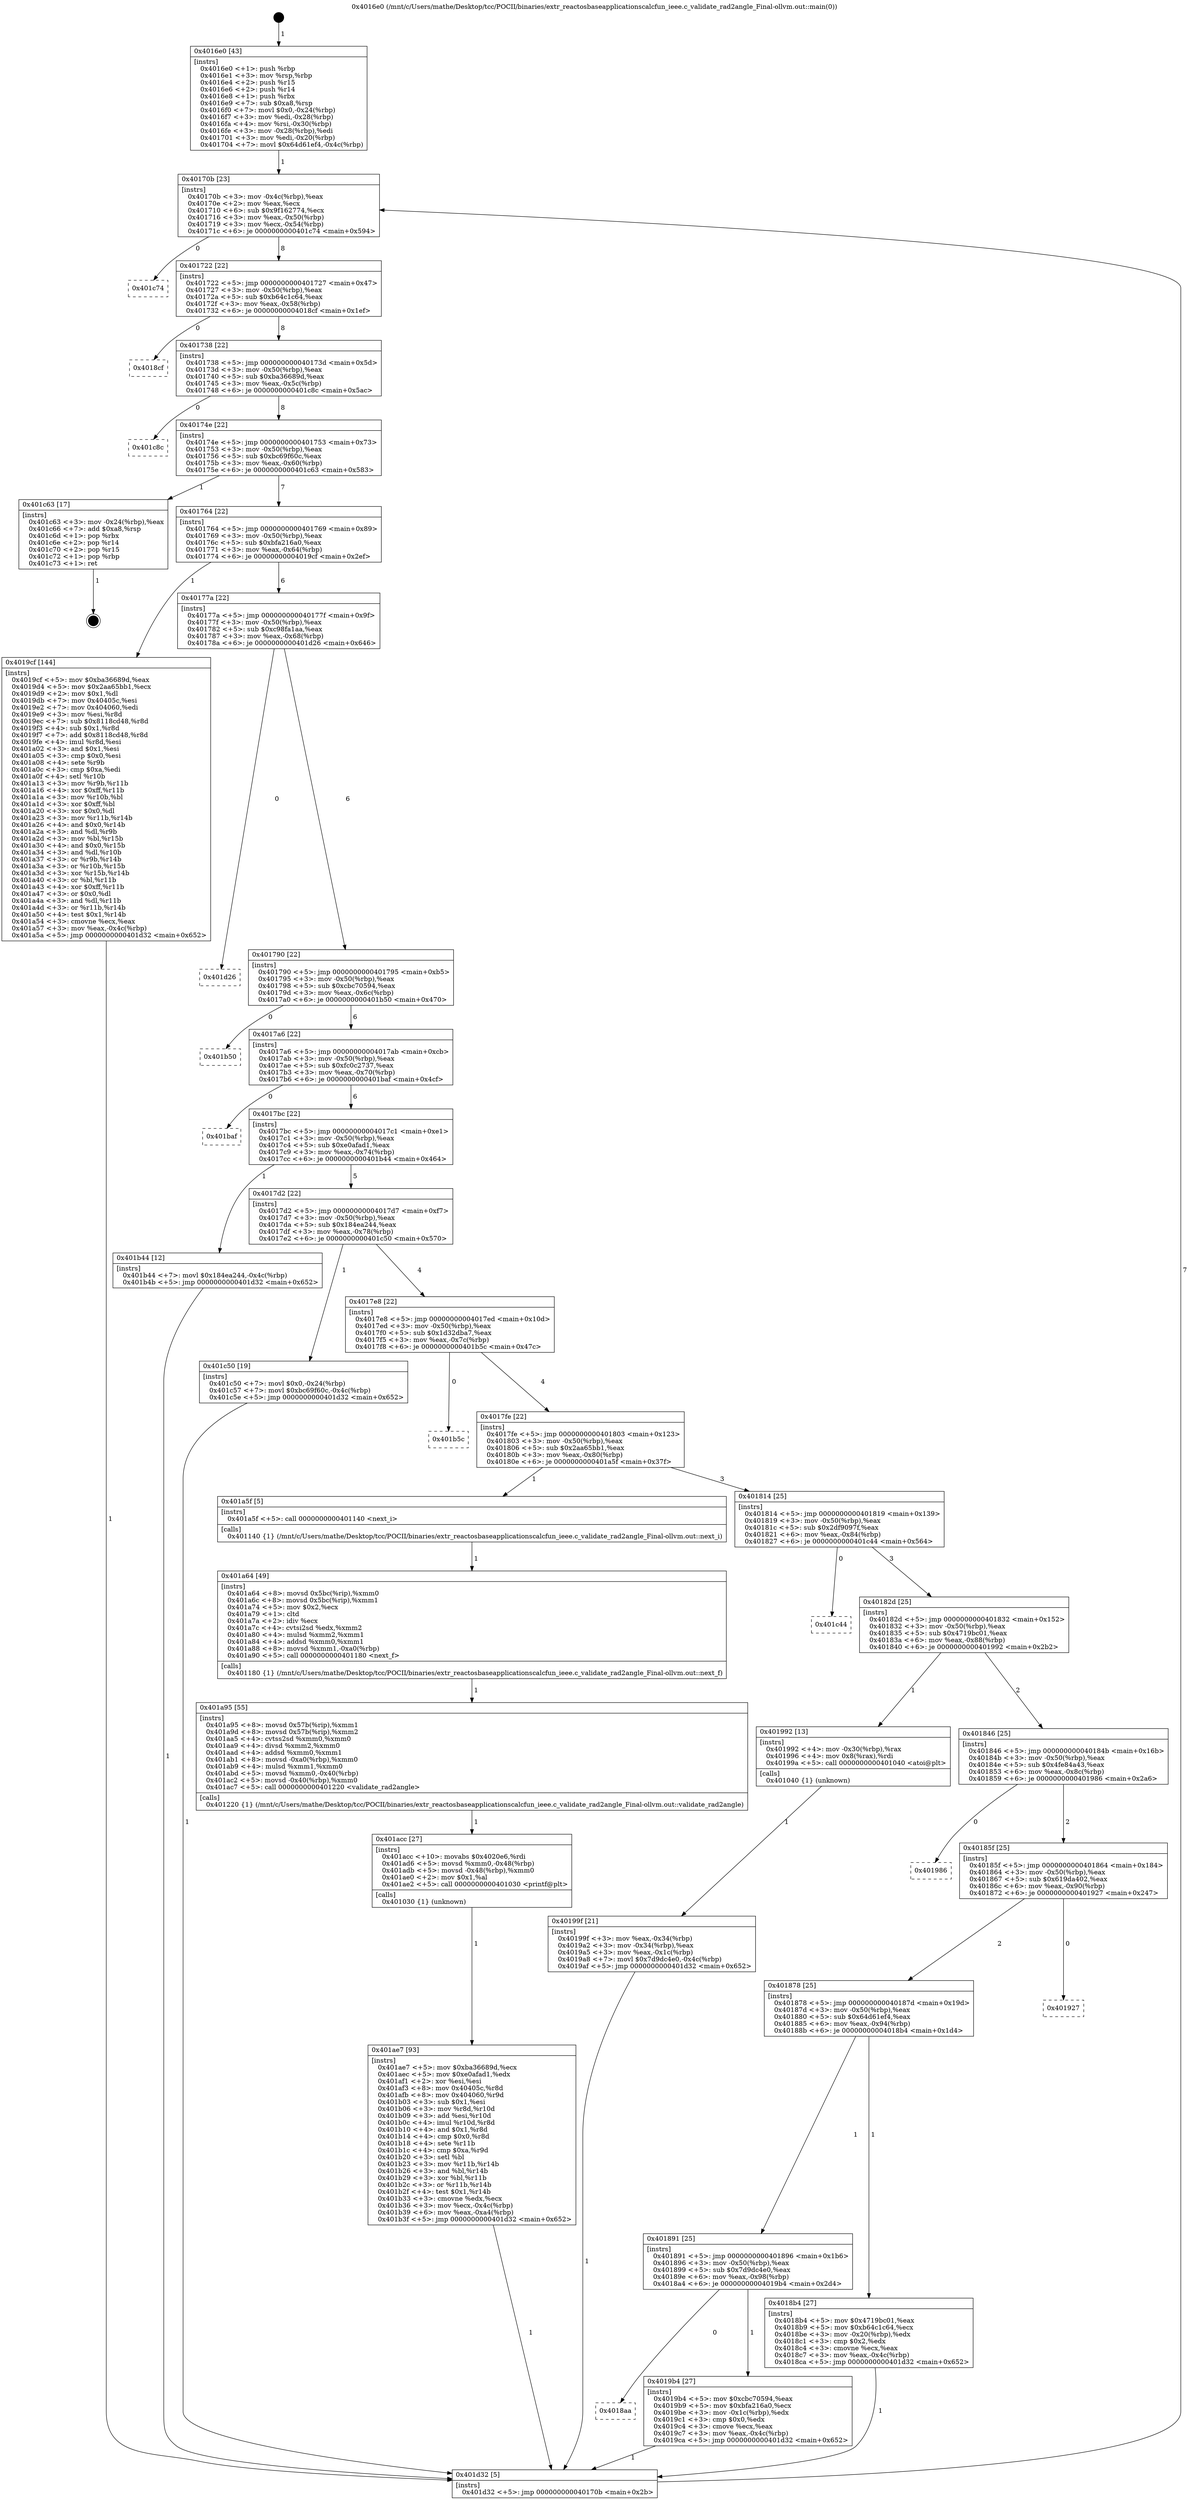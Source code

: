 digraph "0x4016e0" {
  label = "0x4016e0 (/mnt/c/Users/mathe/Desktop/tcc/POCII/binaries/extr_reactosbaseapplicationscalcfun_ieee.c_validate_rad2angle_Final-ollvm.out::main(0))"
  labelloc = "t"
  node[shape=record]

  Entry [label="",width=0.3,height=0.3,shape=circle,fillcolor=black,style=filled]
  "0x40170b" [label="{
     0x40170b [23]\l
     | [instrs]\l
     &nbsp;&nbsp;0x40170b \<+3\>: mov -0x4c(%rbp),%eax\l
     &nbsp;&nbsp;0x40170e \<+2\>: mov %eax,%ecx\l
     &nbsp;&nbsp;0x401710 \<+6\>: sub $0x9f162774,%ecx\l
     &nbsp;&nbsp;0x401716 \<+3\>: mov %eax,-0x50(%rbp)\l
     &nbsp;&nbsp;0x401719 \<+3\>: mov %ecx,-0x54(%rbp)\l
     &nbsp;&nbsp;0x40171c \<+6\>: je 0000000000401c74 \<main+0x594\>\l
  }"]
  "0x401c74" [label="{
     0x401c74\l
  }", style=dashed]
  "0x401722" [label="{
     0x401722 [22]\l
     | [instrs]\l
     &nbsp;&nbsp;0x401722 \<+5\>: jmp 0000000000401727 \<main+0x47\>\l
     &nbsp;&nbsp;0x401727 \<+3\>: mov -0x50(%rbp),%eax\l
     &nbsp;&nbsp;0x40172a \<+5\>: sub $0xb64c1c64,%eax\l
     &nbsp;&nbsp;0x40172f \<+3\>: mov %eax,-0x58(%rbp)\l
     &nbsp;&nbsp;0x401732 \<+6\>: je 00000000004018cf \<main+0x1ef\>\l
  }"]
  Exit [label="",width=0.3,height=0.3,shape=circle,fillcolor=black,style=filled,peripheries=2]
  "0x4018cf" [label="{
     0x4018cf\l
  }", style=dashed]
  "0x401738" [label="{
     0x401738 [22]\l
     | [instrs]\l
     &nbsp;&nbsp;0x401738 \<+5\>: jmp 000000000040173d \<main+0x5d\>\l
     &nbsp;&nbsp;0x40173d \<+3\>: mov -0x50(%rbp),%eax\l
     &nbsp;&nbsp;0x401740 \<+5\>: sub $0xba36689d,%eax\l
     &nbsp;&nbsp;0x401745 \<+3\>: mov %eax,-0x5c(%rbp)\l
     &nbsp;&nbsp;0x401748 \<+6\>: je 0000000000401c8c \<main+0x5ac\>\l
  }"]
  "0x401ae7" [label="{
     0x401ae7 [93]\l
     | [instrs]\l
     &nbsp;&nbsp;0x401ae7 \<+5\>: mov $0xba36689d,%ecx\l
     &nbsp;&nbsp;0x401aec \<+5\>: mov $0xe0afad1,%edx\l
     &nbsp;&nbsp;0x401af1 \<+2\>: xor %esi,%esi\l
     &nbsp;&nbsp;0x401af3 \<+8\>: mov 0x40405c,%r8d\l
     &nbsp;&nbsp;0x401afb \<+8\>: mov 0x404060,%r9d\l
     &nbsp;&nbsp;0x401b03 \<+3\>: sub $0x1,%esi\l
     &nbsp;&nbsp;0x401b06 \<+3\>: mov %r8d,%r10d\l
     &nbsp;&nbsp;0x401b09 \<+3\>: add %esi,%r10d\l
     &nbsp;&nbsp;0x401b0c \<+4\>: imul %r10d,%r8d\l
     &nbsp;&nbsp;0x401b10 \<+4\>: and $0x1,%r8d\l
     &nbsp;&nbsp;0x401b14 \<+4\>: cmp $0x0,%r8d\l
     &nbsp;&nbsp;0x401b18 \<+4\>: sete %r11b\l
     &nbsp;&nbsp;0x401b1c \<+4\>: cmp $0xa,%r9d\l
     &nbsp;&nbsp;0x401b20 \<+3\>: setl %bl\l
     &nbsp;&nbsp;0x401b23 \<+3\>: mov %r11b,%r14b\l
     &nbsp;&nbsp;0x401b26 \<+3\>: and %bl,%r14b\l
     &nbsp;&nbsp;0x401b29 \<+3\>: xor %bl,%r11b\l
     &nbsp;&nbsp;0x401b2c \<+3\>: or %r11b,%r14b\l
     &nbsp;&nbsp;0x401b2f \<+4\>: test $0x1,%r14b\l
     &nbsp;&nbsp;0x401b33 \<+3\>: cmovne %edx,%ecx\l
     &nbsp;&nbsp;0x401b36 \<+3\>: mov %ecx,-0x4c(%rbp)\l
     &nbsp;&nbsp;0x401b39 \<+6\>: mov %eax,-0xa4(%rbp)\l
     &nbsp;&nbsp;0x401b3f \<+5\>: jmp 0000000000401d32 \<main+0x652\>\l
  }"]
  "0x401c8c" [label="{
     0x401c8c\l
  }", style=dashed]
  "0x40174e" [label="{
     0x40174e [22]\l
     | [instrs]\l
     &nbsp;&nbsp;0x40174e \<+5\>: jmp 0000000000401753 \<main+0x73\>\l
     &nbsp;&nbsp;0x401753 \<+3\>: mov -0x50(%rbp),%eax\l
     &nbsp;&nbsp;0x401756 \<+5\>: sub $0xbc69f60c,%eax\l
     &nbsp;&nbsp;0x40175b \<+3\>: mov %eax,-0x60(%rbp)\l
     &nbsp;&nbsp;0x40175e \<+6\>: je 0000000000401c63 \<main+0x583\>\l
  }"]
  "0x401acc" [label="{
     0x401acc [27]\l
     | [instrs]\l
     &nbsp;&nbsp;0x401acc \<+10\>: movabs $0x4020e6,%rdi\l
     &nbsp;&nbsp;0x401ad6 \<+5\>: movsd %xmm0,-0x48(%rbp)\l
     &nbsp;&nbsp;0x401adb \<+5\>: movsd -0x48(%rbp),%xmm0\l
     &nbsp;&nbsp;0x401ae0 \<+2\>: mov $0x1,%al\l
     &nbsp;&nbsp;0x401ae2 \<+5\>: call 0000000000401030 \<printf@plt\>\l
     | [calls]\l
     &nbsp;&nbsp;0x401030 \{1\} (unknown)\l
  }"]
  "0x401c63" [label="{
     0x401c63 [17]\l
     | [instrs]\l
     &nbsp;&nbsp;0x401c63 \<+3\>: mov -0x24(%rbp),%eax\l
     &nbsp;&nbsp;0x401c66 \<+7\>: add $0xa8,%rsp\l
     &nbsp;&nbsp;0x401c6d \<+1\>: pop %rbx\l
     &nbsp;&nbsp;0x401c6e \<+2\>: pop %r14\l
     &nbsp;&nbsp;0x401c70 \<+2\>: pop %r15\l
     &nbsp;&nbsp;0x401c72 \<+1\>: pop %rbp\l
     &nbsp;&nbsp;0x401c73 \<+1\>: ret\l
  }"]
  "0x401764" [label="{
     0x401764 [22]\l
     | [instrs]\l
     &nbsp;&nbsp;0x401764 \<+5\>: jmp 0000000000401769 \<main+0x89\>\l
     &nbsp;&nbsp;0x401769 \<+3\>: mov -0x50(%rbp),%eax\l
     &nbsp;&nbsp;0x40176c \<+5\>: sub $0xbfa216a0,%eax\l
     &nbsp;&nbsp;0x401771 \<+3\>: mov %eax,-0x64(%rbp)\l
     &nbsp;&nbsp;0x401774 \<+6\>: je 00000000004019cf \<main+0x2ef\>\l
  }"]
  "0x401a95" [label="{
     0x401a95 [55]\l
     | [instrs]\l
     &nbsp;&nbsp;0x401a95 \<+8\>: movsd 0x57b(%rip),%xmm1\l
     &nbsp;&nbsp;0x401a9d \<+8\>: movsd 0x57b(%rip),%xmm2\l
     &nbsp;&nbsp;0x401aa5 \<+4\>: cvtss2sd %xmm0,%xmm0\l
     &nbsp;&nbsp;0x401aa9 \<+4\>: divsd %xmm2,%xmm0\l
     &nbsp;&nbsp;0x401aad \<+4\>: addsd %xmm0,%xmm1\l
     &nbsp;&nbsp;0x401ab1 \<+8\>: movsd -0xa0(%rbp),%xmm0\l
     &nbsp;&nbsp;0x401ab9 \<+4\>: mulsd %xmm1,%xmm0\l
     &nbsp;&nbsp;0x401abd \<+5\>: movsd %xmm0,-0x40(%rbp)\l
     &nbsp;&nbsp;0x401ac2 \<+5\>: movsd -0x40(%rbp),%xmm0\l
     &nbsp;&nbsp;0x401ac7 \<+5\>: call 0000000000401220 \<validate_rad2angle\>\l
     | [calls]\l
     &nbsp;&nbsp;0x401220 \{1\} (/mnt/c/Users/mathe/Desktop/tcc/POCII/binaries/extr_reactosbaseapplicationscalcfun_ieee.c_validate_rad2angle_Final-ollvm.out::validate_rad2angle)\l
  }"]
  "0x4019cf" [label="{
     0x4019cf [144]\l
     | [instrs]\l
     &nbsp;&nbsp;0x4019cf \<+5\>: mov $0xba36689d,%eax\l
     &nbsp;&nbsp;0x4019d4 \<+5\>: mov $0x2aa65bb1,%ecx\l
     &nbsp;&nbsp;0x4019d9 \<+2\>: mov $0x1,%dl\l
     &nbsp;&nbsp;0x4019db \<+7\>: mov 0x40405c,%esi\l
     &nbsp;&nbsp;0x4019e2 \<+7\>: mov 0x404060,%edi\l
     &nbsp;&nbsp;0x4019e9 \<+3\>: mov %esi,%r8d\l
     &nbsp;&nbsp;0x4019ec \<+7\>: sub $0x8118cd48,%r8d\l
     &nbsp;&nbsp;0x4019f3 \<+4\>: sub $0x1,%r8d\l
     &nbsp;&nbsp;0x4019f7 \<+7\>: add $0x8118cd48,%r8d\l
     &nbsp;&nbsp;0x4019fe \<+4\>: imul %r8d,%esi\l
     &nbsp;&nbsp;0x401a02 \<+3\>: and $0x1,%esi\l
     &nbsp;&nbsp;0x401a05 \<+3\>: cmp $0x0,%esi\l
     &nbsp;&nbsp;0x401a08 \<+4\>: sete %r9b\l
     &nbsp;&nbsp;0x401a0c \<+3\>: cmp $0xa,%edi\l
     &nbsp;&nbsp;0x401a0f \<+4\>: setl %r10b\l
     &nbsp;&nbsp;0x401a13 \<+3\>: mov %r9b,%r11b\l
     &nbsp;&nbsp;0x401a16 \<+4\>: xor $0xff,%r11b\l
     &nbsp;&nbsp;0x401a1a \<+3\>: mov %r10b,%bl\l
     &nbsp;&nbsp;0x401a1d \<+3\>: xor $0xff,%bl\l
     &nbsp;&nbsp;0x401a20 \<+3\>: xor $0x0,%dl\l
     &nbsp;&nbsp;0x401a23 \<+3\>: mov %r11b,%r14b\l
     &nbsp;&nbsp;0x401a26 \<+4\>: and $0x0,%r14b\l
     &nbsp;&nbsp;0x401a2a \<+3\>: and %dl,%r9b\l
     &nbsp;&nbsp;0x401a2d \<+3\>: mov %bl,%r15b\l
     &nbsp;&nbsp;0x401a30 \<+4\>: and $0x0,%r15b\l
     &nbsp;&nbsp;0x401a34 \<+3\>: and %dl,%r10b\l
     &nbsp;&nbsp;0x401a37 \<+3\>: or %r9b,%r14b\l
     &nbsp;&nbsp;0x401a3a \<+3\>: or %r10b,%r15b\l
     &nbsp;&nbsp;0x401a3d \<+3\>: xor %r15b,%r14b\l
     &nbsp;&nbsp;0x401a40 \<+3\>: or %bl,%r11b\l
     &nbsp;&nbsp;0x401a43 \<+4\>: xor $0xff,%r11b\l
     &nbsp;&nbsp;0x401a47 \<+3\>: or $0x0,%dl\l
     &nbsp;&nbsp;0x401a4a \<+3\>: and %dl,%r11b\l
     &nbsp;&nbsp;0x401a4d \<+3\>: or %r11b,%r14b\l
     &nbsp;&nbsp;0x401a50 \<+4\>: test $0x1,%r14b\l
     &nbsp;&nbsp;0x401a54 \<+3\>: cmovne %ecx,%eax\l
     &nbsp;&nbsp;0x401a57 \<+3\>: mov %eax,-0x4c(%rbp)\l
     &nbsp;&nbsp;0x401a5a \<+5\>: jmp 0000000000401d32 \<main+0x652\>\l
  }"]
  "0x40177a" [label="{
     0x40177a [22]\l
     | [instrs]\l
     &nbsp;&nbsp;0x40177a \<+5\>: jmp 000000000040177f \<main+0x9f\>\l
     &nbsp;&nbsp;0x40177f \<+3\>: mov -0x50(%rbp),%eax\l
     &nbsp;&nbsp;0x401782 \<+5\>: sub $0xc98fa1aa,%eax\l
     &nbsp;&nbsp;0x401787 \<+3\>: mov %eax,-0x68(%rbp)\l
     &nbsp;&nbsp;0x40178a \<+6\>: je 0000000000401d26 \<main+0x646\>\l
  }"]
  "0x401a64" [label="{
     0x401a64 [49]\l
     | [instrs]\l
     &nbsp;&nbsp;0x401a64 \<+8\>: movsd 0x5bc(%rip),%xmm0\l
     &nbsp;&nbsp;0x401a6c \<+8\>: movsd 0x5bc(%rip),%xmm1\l
     &nbsp;&nbsp;0x401a74 \<+5\>: mov $0x2,%ecx\l
     &nbsp;&nbsp;0x401a79 \<+1\>: cltd\l
     &nbsp;&nbsp;0x401a7a \<+2\>: idiv %ecx\l
     &nbsp;&nbsp;0x401a7c \<+4\>: cvtsi2sd %edx,%xmm2\l
     &nbsp;&nbsp;0x401a80 \<+4\>: mulsd %xmm2,%xmm1\l
     &nbsp;&nbsp;0x401a84 \<+4\>: addsd %xmm0,%xmm1\l
     &nbsp;&nbsp;0x401a88 \<+8\>: movsd %xmm1,-0xa0(%rbp)\l
     &nbsp;&nbsp;0x401a90 \<+5\>: call 0000000000401180 \<next_f\>\l
     | [calls]\l
     &nbsp;&nbsp;0x401180 \{1\} (/mnt/c/Users/mathe/Desktop/tcc/POCII/binaries/extr_reactosbaseapplicationscalcfun_ieee.c_validate_rad2angle_Final-ollvm.out::next_f)\l
  }"]
  "0x401d26" [label="{
     0x401d26\l
  }", style=dashed]
  "0x401790" [label="{
     0x401790 [22]\l
     | [instrs]\l
     &nbsp;&nbsp;0x401790 \<+5\>: jmp 0000000000401795 \<main+0xb5\>\l
     &nbsp;&nbsp;0x401795 \<+3\>: mov -0x50(%rbp),%eax\l
     &nbsp;&nbsp;0x401798 \<+5\>: sub $0xcbc70594,%eax\l
     &nbsp;&nbsp;0x40179d \<+3\>: mov %eax,-0x6c(%rbp)\l
     &nbsp;&nbsp;0x4017a0 \<+6\>: je 0000000000401b50 \<main+0x470\>\l
  }"]
  "0x4018aa" [label="{
     0x4018aa\l
  }", style=dashed]
  "0x401b50" [label="{
     0x401b50\l
  }", style=dashed]
  "0x4017a6" [label="{
     0x4017a6 [22]\l
     | [instrs]\l
     &nbsp;&nbsp;0x4017a6 \<+5\>: jmp 00000000004017ab \<main+0xcb\>\l
     &nbsp;&nbsp;0x4017ab \<+3\>: mov -0x50(%rbp),%eax\l
     &nbsp;&nbsp;0x4017ae \<+5\>: sub $0xfc0c2737,%eax\l
     &nbsp;&nbsp;0x4017b3 \<+3\>: mov %eax,-0x70(%rbp)\l
     &nbsp;&nbsp;0x4017b6 \<+6\>: je 0000000000401baf \<main+0x4cf\>\l
  }"]
  "0x4019b4" [label="{
     0x4019b4 [27]\l
     | [instrs]\l
     &nbsp;&nbsp;0x4019b4 \<+5\>: mov $0xcbc70594,%eax\l
     &nbsp;&nbsp;0x4019b9 \<+5\>: mov $0xbfa216a0,%ecx\l
     &nbsp;&nbsp;0x4019be \<+3\>: mov -0x1c(%rbp),%edx\l
     &nbsp;&nbsp;0x4019c1 \<+3\>: cmp $0x0,%edx\l
     &nbsp;&nbsp;0x4019c4 \<+3\>: cmove %ecx,%eax\l
     &nbsp;&nbsp;0x4019c7 \<+3\>: mov %eax,-0x4c(%rbp)\l
     &nbsp;&nbsp;0x4019ca \<+5\>: jmp 0000000000401d32 \<main+0x652\>\l
  }"]
  "0x401baf" [label="{
     0x401baf\l
  }", style=dashed]
  "0x4017bc" [label="{
     0x4017bc [22]\l
     | [instrs]\l
     &nbsp;&nbsp;0x4017bc \<+5\>: jmp 00000000004017c1 \<main+0xe1\>\l
     &nbsp;&nbsp;0x4017c1 \<+3\>: mov -0x50(%rbp),%eax\l
     &nbsp;&nbsp;0x4017c4 \<+5\>: sub $0xe0afad1,%eax\l
     &nbsp;&nbsp;0x4017c9 \<+3\>: mov %eax,-0x74(%rbp)\l
     &nbsp;&nbsp;0x4017cc \<+6\>: je 0000000000401b44 \<main+0x464\>\l
  }"]
  "0x40199f" [label="{
     0x40199f [21]\l
     | [instrs]\l
     &nbsp;&nbsp;0x40199f \<+3\>: mov %eax,-0x34(%rbp)\l
     &nbsp;&nbsp;0x4019a2 \<+3\>: mov -0x34(%rbp),%eax\l
     &nbsp;&nbsp;0x4019a5 \<+3\>: mov %eax,-0x1c(%rbp)\l
     &nbsp;&nbsp;0x4019a8 \<+7\>: movl $0x7d9dc4e0,-0x4c(%rbp)\l
     &nbsp;&nbsp;0x4019af \<+5\>: jmp 0000000000401d32 \<main+0x652\>\l
  }"]
  "0x401b44" [label="{
     0x401b44 [12]\l
     | [instrs]\l
     &nbsp;&nbsp;0x401b44 \<+7\>: movl $0x184ea244,-0x4c(%rbp)\l
     &nbsp;&nbsp;0x401b4b \<+5\>: jmp 0000000000401d32 \<main+0x652\>\l
  }"]
  "0x4017d2" [label="{
     0x4017d2 [22]\l
     | [instrs]\l
     &nbsp;&nbsp;0x4017d2 \<+5\>: jmp 00000000004017d7 \<main+0xf7\>\l
     &nbsp;&nbsp;0x4017d7 \<+3\>: mov -0x50(%rbp),%eax\l
     &nbsp;&nbsp;0x4017da \<+5\>: sub $0x184ea244,%eax\l
     &nbsp;&nbsp;0x4017df \<+3\>: mov %eax,-0x78(%rbp)\l
     &nbsp;&nbsp;0x4017e2 \<+6\>: je 0000000000401c50 \<main+0x570\>\l
  }"]
  "0x4016e0" [label="{
     0x4016e0 [43]\l
     | [instrs]\l
     &nbsp;&nbsp;0x4016e0 \<+1\>: push %rbp\l
     &nbsp;&nbsp;0x4016e1 \<+3\>: mov %rsp,%rbp\l
     &nbsp;&nbsp;0x4016e4 \<+2\>: push %r15\l
     &nbsp;&nbsp;0x4016e6 \<+2\>: push %r14\l
     &nbsp;&nbsp;0x4016e8 \<+1\>: push %rbx\l
     &nbsp;&nbsp;0x4016e9 \<+7\>: sub $0xa8,%rsp\l
     &nbsp;&nbsp;0x4016f0 \<+7\>: movl $0x0,-0x24(%rbp)\l
     &nbsp;&nbsp;0x4016f7 \<+3\>: mov %edi,-0x28(%rbp)\l
     &nbsp;&nbsp;0x4016fa \<+4\>: mov %rsi,-0x30(%rbp)\l
     &nbsp;&nbsp;0x4016fe \<+3\>: mov -0x28(%rbp),%edi\l
     &nbsp;&nbsp;0x401701 \<+3\>: mov %edi,-0x20(%rbp)\l
     &nbsp;&nbsp;0x401704 \<+7\>: movl $0x64d61ef4,-0x4c(%rbp)\l
  }"]
  "0x401c50" [label="{
     0x401c50 [19]\l
     | [instrs]\l
     &nbsp;&nbsp;0x401c50 \<+7\>: movl $0x0,-0x24(%rbp)\l
     &nbsp;&nbsp;0x401c57 \<+7\>: movl $0xbc69f60c,-0x4c(%rbp)\l
     &nbsp;&nbsp;0x401c5e \<+5\>: jmp 0000000000401d32 \<main+0x652\>\l
  }"]
  "0x4017e8" [label="{
     0x4017e8 [22]\l
     | [instrs]\l
     &nbsp;&nbsp;0x4017e8 \<+5\>: jmp 00000000004017ed \<main+0x10d\>\l
     &nbsp;&nbsp;0x4017ed \<+3\>: mov -0x50(%rbp),%eax\l
     &nbsp;&nbsp;0x4017f0 \<+5\>: sub $0x1d32dba7,%eax\l
     &nbsp;&nbsp;0x4017f5 \<+3\>: mov %eax,-0x7c(%rbp)\l
     &nbsp;&nbsp;0x4017f8 \<+6\>: je 0000000000401b5c \<main+0x47c\>\l
  }"]
  "0x401d32" [label="{
     0x401d32 [5]\l
     | [instrs]\l
     &nbsp;&nbsp;0x401d32 \<+5\>: jmp 000000000040170b \<main+0x2b\>\l
  }"]
  "0x401b5c" [label="{
     0x401b5c\l
  }", style=dashed]
  "0x4017fe" [label="{
     0x4017fe [22]\l
     | [instrs]\l
     &nbsp;&nbsp;0x4017fe \<+5\>: jmp 0000000000401803 \<main+0x123\>\l
     &nbsp;&nbsp;0x401803 \<+3\>: mov -0x50(%rbp),%eax\l
     &nbsp;&nbsp;0x401806 \<+5\>: sub $0x2aa65bb1,%eax\l
     &nbsp;&nbsp;0x40180b \<+3\>: mov %eax,-0x80(%rbp)\l
     &nbsp;&nbsp;0x40180e \<+6\>: je 0000000000401a5f \<main+0x37f\>\l
  }"]
  "0x401891" [label="{
     0x401891 [25]\l
     | [instrs]\l
     &nbsp;&nbsp;0x401891 \<+5\>: jmp 0000000000401896 \<main+0x1b6\>\l
     &nbsp;&nbsp;0x401896 \<+3\>: mov -0x50(%rbp),%eax\l
     &nbsp;&nbsp;0x401899 \<+5\>: sub $0x7d9dc4e0,%eax\l
     &nbsp;&nbsp;0x40189e \<+6\>: mov %eax,-0x98(%rbp)\l
     &nbsp;&nbsp;0x4018a4 \<+6\>: je 00000000004019b4 \<main+0x2d4\>\l
  }"]
  "0x401a5f" [label="{
     0x401a5f [5]\l
     | [instrs]\l
     &nbsp;&nbsp;0x401a5f \<+5\>: call 0000000000401140 \<next_i\>\l
     | [calls]\l
     &nbsp;&nbsp;0x401140 \{1\} (/mnt/c/Users/mathe/Desktop/tcc/POCII/binaries/extr_reactosbaseapplicationscalcfun_ieee.c_validate_rad2angle_Final-ollvm.out::next_i)\l
  }"]
  "0x401814" [label="{
     0x401814 [25]\l
     | [instrs]\l
     &nbsp;&nbsp;0x401814 \<+5\>: jmp 0000000000401819 \<main+0x139\>\l
     &nbsp;&nbsp;0x401819 \<+3\>: mov -0x50(%rbp),%eax\l
     &nbsp;&nbsp;0x40181c \<+5\>: sub $0x2df9097f,%eax\l
     &nbsp;&nbsp;0x401821 \<+6\>: mov %eax,-0x84(%rbp)\l
     &nbsp;&nbsp;0x401827 \<+6\>: je 0000000000401c44 \<main+0x564\>\l
  }"]
  "0x4018b4" [label="{
     0x4018b4 [27]\l
     | [instrs]\l
     &nbsp;&nbsp;0x4018b4 \<+5\>: mov $0x4719bc01,%eax\l
     &nbsp;&nbsp;0x4018b9 \<+5\>: mov $0xb64c1c64,%ecx\l
     &nbsp;&nbsp;0x4018be \<+3\>: mov -0x20(%rbp),%edx\l
     &nbsp;&nbsp;0x4018c1 \<+3\>: cmp $0x2,%edx\l
     &nbsp;&nbsp;0x4018c4 \<+3\>: cmovne %ecx,%eax\l
     &nbsp;&nbsp;0x4018c7 \<+3\>: mov %eax,-0x4c(%rbp)\l
     &nbsp;&nbsp;0x4018ca \<+5\>: jmp 0000000000401d32 \<main+0x652\>\l
  }"]
  "0x401c44" [label="{
     0x401c44\l
  }", style=dashed]
  "0x40182d" [label="{
     0x40182d [25]\l
     | [instrs]\l
     &nbsp;&nbsp;0x40182d \<+5\>: jmp 0000000000401832 \<main+0x152\>\l
     &nbsp;&nbsp;0x401832 \<+3\>: mov -0x50(%rbp),%eax\l
     &nbsp;&nbsp;0x401835 \<+5\>: sub $0x4719bc01,%eax\l
     &nbsp;&nbsp;0x40183a \<+6\>: mov %eax,-0x88(%rbp)\l
     &nbsp;&nbsp;0x401840 \<+6\>: je 0000000000401992 \<main+0x2b2\>\l
  }"]
  "0x401878" [label="{
     0x401878 [25]\l
     | [instrs]\l
     &nbsp;&nbsp;0x401878 \<+5\>: jmp 000000000040187d \<main+0x19d\>\l
     &nbsp;&nbsp;0x40187d \<+3\>: mov -0x50(%rbp),%eax\l
     &nbsp;&nbsp;0x401880 \<+5\>: sub $0x64d61ef4,%eax\l
     &nbsp;&nbsp;0x401885 \<+6\>: mov %eax,-0x94(%rbp)\l
     &nbsp;&nbsp;0x40188b \<+6\>: je 00000000004018b4 \<main+0x1d4\>\l
  }"]
  "0x401992" [label="{
     0x401992 [13]\l
     | [instrs]\l
     &nbsp;&nbsp;0x401992 \<+4\>: mov -0x30(%rbp),%rax\l
     &nbsp;&nbsp;0x401996 \<+4\>: mov 0x8(%rax),%rdi\l
     &nbsp;&nbsp;0x40199a \<+5\>: call 0000000000401040 \<atoi@plt\>\l
     | [calls]\l
     &nbsp;&nbsp;0x401040 \{1\} (unknown)\l
  }"]
  "0x401846" [label="{
     0x401846 [25]\l
     | [instrs]\l
     &nbsp;&nbsp;0x401846 \<+5\>: jmp 000000000040184b \<main+0x16b\>\l
     &nbsp;&nbsp;0x40184b \<+3\>: mov -0x50(%rbp),%eax\l
     &nbsp;&nbsp;0x40184e \<+5\>: sub $0x4fe84a43,%eax\l
     &nbsp;&nbsp;0x401853 \<+6\>: mov %eax,-0x8c(%rbp)\l
     &nbsp;&nbsp;0x401859 \<+6\>: je 0000000000401986 \<main+0x2a6\>\l
  }"]
  "0x401927" [label="{
     0x401927\l
  }", style=dashed]
  "0x401986" [label="{
     0x401986\l
  }", style=dashed]
  "0x40185f" [label="{
     0x40185f [25]\l
     | [instrs]\l
     &nbsp;&nbsp;0x40185f \<+5\>: jmp 0000000000401864 \<main+0x184\>\l
     &nbsp;&nbsp;0x401864 \<+3\>: mov -0x50(%rbp),%eax\l
     &nbsp;&nbsp;0x401867 \<+5\>: sub $0x619da402,%eax\l
     &nbsp;&nbsp;0x40186c \<+6\>: mov %eax,-0x90(%rbp)\l
     &nbsp;&nbsp;0x401872 \<+6\>: je 0000000000401927 \<main+0x247\>\l
  }"]
  Entry -> "0x4016e0" [label=" 1"]
  "0x40170b" -> "0x401c74" [label=" 0"]
  "0x40170b" -> "0x401722" [label=" 8"]
  "0x401c63" -> Exit [label=" 1"]
  "0x401722" -> "0x4018cf" [label=" 0"]
  "0x401722" -> "0x401738" [label=" 8"]
  "0x401c50" -> "0x401d32" [label=" 1"]
  "0x401738" -> "0x401c8c" [label=" 0"]
  "0x401738" -> "0x40174e" [label=" 8"]
  "0x401b44" -> "0x401d32" [label=" 1"]
  "0x40174e" -> "0x401c63" [label=" 1"]
  "0x40174e" -> "0x401764" [label=" 7"]
  "0x401ae7" -> "0x401d32" [label=" 1"]
  "0x401764" -> "0x4019cf" [label=" 1"]
  "0x401764" -> "0x40177a" [label=" 6"]
  "0x401acc" -> "0x401ae7" [label=" 1"]
  "0x40177a" -> "0x401d26" [label=" 0"]
  "0x40177a" -> "0x401790" [label=" 6"]
  "0x401a95" -> "0x401acc" [label=" 1"]
  "0x401790" -> "0x401b50" [label=" 0"]
  "0x401790" -> "0x4017a6" [label=" 6"]
  "0x401a64" -> "0x401a95" [label=" 1"]
  "0x4017a6" -> "0x401baf" [label=" 0"]
  "0x4017a6" -> "0x4017bc" [label=" 6"]
  "0x401a5f" -> "0x401a64" [label=" 1"]
  "0x4017bc" -> "0x401b44" [label=" 1"]
  "0x4017bc" -> "0x4017d2" [label=" 5"]
  "0x4019b4" -> "0x401d32" [label=" 1"]
  "0x4017d2" -> "0x401c50" [label=" 1"]
  "0x4017d2" -> "0x4017e8" [label=" 4"]
  "0x401891" -> "0x4018aa" [label=" 0"]
  "0x4017e8" -> "0x401b5c" [label=" 0"]
  "0x4017e8" -> "0x4017fe" [label=" 4"]
  "0x401891" -> "0x4019b4" [label=" 1"]
  "0x4017fe" -> "0x401a5f" [label=" 1"]
  "0x4017fe" -> "0x401814" [label=" 3"]
  "0x4019cf" -> "0x401d32" [label=" 1"]
  "0x401814" -> "0x401c44" [label=" 0"]
  "0x401814" -> "0x40182d" [label=" 3"]
  "0x40199f" -> "0x401d32" [label=" 1"]
  "0x40182d" -> "0x401992" [label=" 1"]
  "0x40182d" -> "0x401846" [label=" 2"]
  "0x401d32" -> "0x40170b" [label=" 7"]
  "0x401846" -> "0x401986" [label=" 0"]
  "0x401846" -> "0x40185f" [label=" 2"]
  "0x4016e0" -> "0x40170b" [label=" 1"]
  "0x40185f" -> "0x401927" [label=" 0"]
  "0x40185f" -> "0x401878" [label=" 2"]
  "0x401992" -> "0x40199f" [label=" 1"]
  "0x401878" -> "0x4018b4" [label=" 1"]
  "0x401878" -> "0x401891" [label=" 1"]
  "0x4018b4" -> "0x401d32" [label=" 1"]
}
